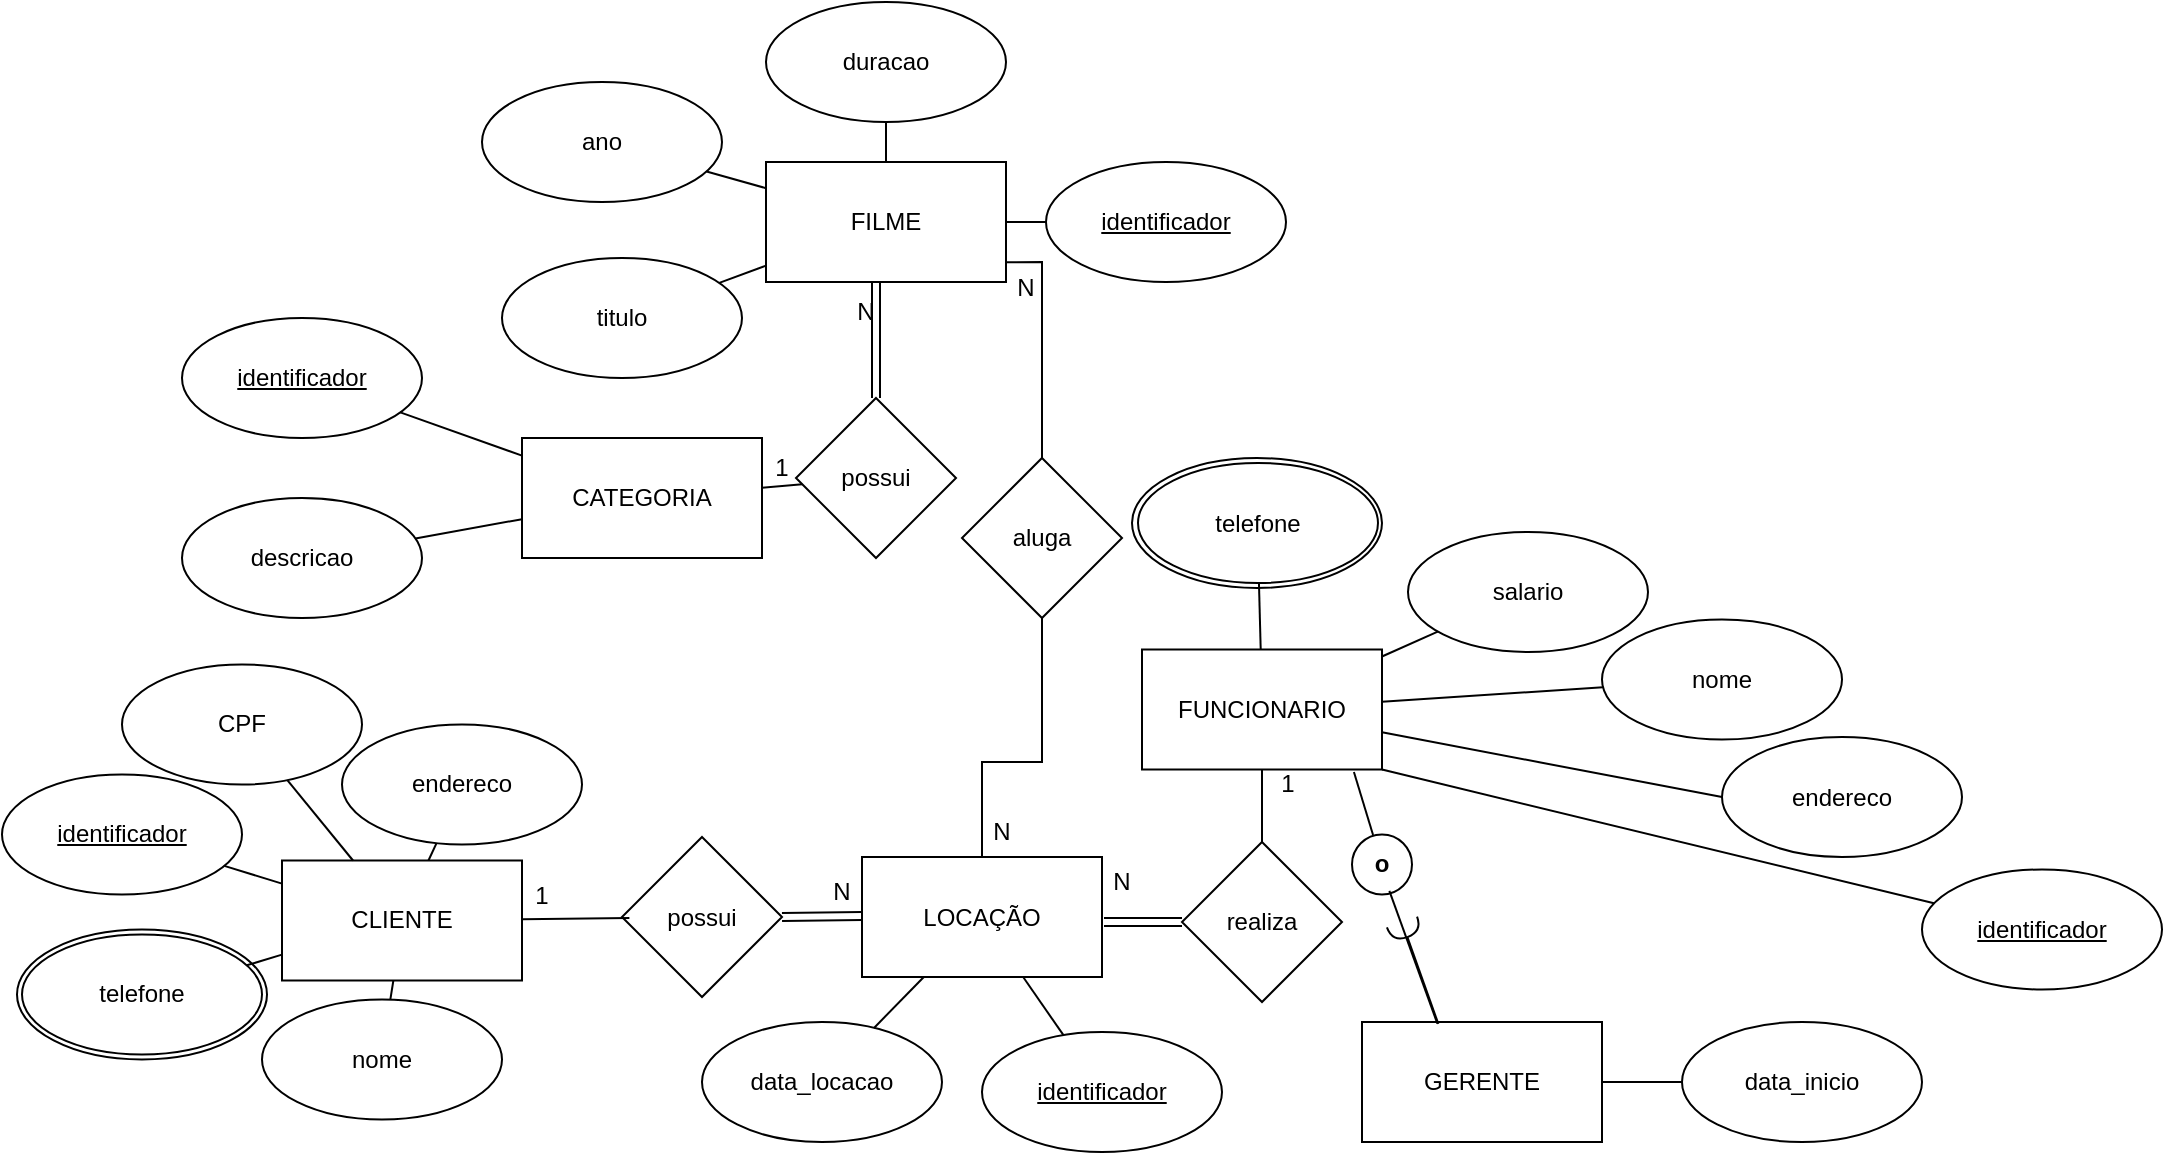 <mxfile version="24.2.2" type="github">
  <diagram name="Página-1" id="e2H7z5z1DHi275R7N4fV">
    <mxGraphModel dx="660" dy="361" grid="1" gridSize="10" guides="1" tooltips="1" connect="1" arrows="1" fold="1" page="1" pageScale="1" pageWidth="827" pageHeight="1169" math="0" shadow="0">
      <root>
        <mxCell id="0" />
        <mxCell id="1" parent="0" />
        <mxCell id="LUpjCwsab1zt48BQV9qQ-1" value="FUNCIONARIO" style="rounded=0;whiteSpace=wrap;html=1;" parent="1" vertex="1">
          <mxGeometry x="570" y="323.75" width="120" height="60" as="geometry" />
        </mxCell>
        <mxCell id="LUpjCwsab1zt48BQV9qQ-2" value="GERENTE" style="rounded=0;whiteSpace=wrap;html=1;" parent="1" vertex="1">
          <mxGeometry x="680" y="510" width="120" height="60" as="geometry" />
        </mxCell>
        <mxCell id="LUpjCwsab1zt48BQV9qQ-3" value="CLIENTE" style="rounded=0;whiteSpace=wrap;html=1;" parent="1" vertex="1">
          <mxGeometry x="140" y="429.25" width="120" height="60" as="geometry" />
        </mxCell>
        <mxCell id="LUpjCwsab1zt48BQV9qQ-4" value="FILME" style="rounded=0;whiteSpace=wrap;html=1;" parent="1" vertex="1">
          <mxGeometry x="382" y="80" width="120" height="60" as="geometry" />
        </mxCell>
        <mxCell id="LUpjCwsab1zt48BQV9qQ-5" value="CATEGORIA" style="rounded=0;whiteSpace=wrap;html=1;" parent="1" vertex="1">
          <mxGeometry x="260" y="218" width="120" height="60" as="geometry" />
        </mxCell>
        <mxCell id="LUpjCwsab1zt48BQV9qQ-6" value="LOCAÇÃO" style="rounded=0;whiteSpace=wrap;html=1;" parent="1" vertex="1">
          <mxGeometry x="430" y="427.5" width="120" height="60" as="geometry" />
        </mxCell>
        <mxCell id="LUpjCwsab1zt48BQV9qQ-7" value="salario" style="ellipse;whiteSpace=wrap;html=1;strokeWidth=1;gradientColor=none;fillStyle=auto;" parent="1" vertex="1">
          <mxGeometry x="703" y="265" width="120" height="60" as="geometry" />
        </mxCell>
        <mxCell id="LUpjCwsab1zt48BQV9qQ-8" value="&lt;u&gt;identificador&lt;/u&gt;" style="ellipse;whiteSpace=wrap;html=1;" parent="1" vertex="1">
          <mxGeometry x="960" y="433.75" width="120" height="60" as="geometry" />
        </mxCell>
        <mxCell id="LUpjCwsab1zt48BQV9qQ-9" value="endereco" style="ellipse;whiteSpace=wrap;html=1;" parent="1" vertex="1">
          <mxGeometry x="860" y="367.5" width="120" height="60" as="geometry" />
        </mxCell>
        <mxCell id="LUpjCwsab1zt48BQV9qQ-10" value="nome" style="ellipse;whiteSpace=wrap;html=1;" parent="1" vertex="1">
          <mxGeometry x="800" y="308.75" width="120" height="60" as="geometry" />
        </mxCell>
        <mxCell id="LUpjCwsab1zt48BQV9qQ-11" value="" style="ellipse;whiteSpace=wrap;html=1;perimeterSpacing=0;" parent="1" vertex="1">
          <mxGeometry x="565" y="228" width="125" height="65" as="geometry" />
        </mxCell>
        <mxCell id="LUpjCwsab1zt48BQV9qQ-12" value="telefone" style="ellipse;whiteSpace=wrap;html=1;perimeterSpacing=0;gradientColor=none;fillStyle=hatch;" parent="1" vertex="1">
          <mxGeometry x="568" y="230.5" width="120" height="60" as="geometry" />
        </mxCell>
        <mxCell id="LUpjCwsab1zt48BQV9qQ-13" value="" style="endArrow=none;html=1;rounded=0;" parent="1" source="LUpjCwsab1zt48BQV9qQ-12" target="LUpjCwsab1zt48BQV9qQ-1" edge="1">
          <mxGeometry width="50" height="50" relative="1" as="geometry">
            <mxPoint x="790" y="378.75" as="sourcePoint" />
            <mxPoint x="710" y="208.75" as="targetPoint" />
          </mxGeometry>
        </mxCell>
        <mxCell id="LUpjCwsab1zt48BQV9qQ-14" value="" style="endArrow=none;html=1;rounded=0;exitX=1;exitY=1;exitDx=0;exitDy=0;" parent="1" source="LUpjCwsab1zt48BQV9qQ-1" target="LUpjCwsab1zt48BQV9qQ-8" edge="1">
          <mxGeometry width="50" height="50" relative="1" as="geometry">
            <mxPoint x="660" y="258.75" as="sourcePoint" />
            <mxPoint x="710" y="208.75" as="targetPoint" />
          </mxGeometry>
        </mxCell>
        <mxCell id="LUpjCwsab1zt48BQV9qQ-15" value="" style="endArrow=none;html=1;rounded=0;" parent="1" source="LUpjCwsab1zt48BQV9qQ-7" target="LUpjCwsab1zt48BQV9qQ-1" edge="1">
          <mxGeometry width="50" height="50" relative="1" as="geometry">
            <mxPoint x="660" y="258.75" as="sourcePoint" />
            <mxPoint x="710" y="208.75" as="targetPoint" />
          </mxGeometry>
        </mxCell>
        <mxCell id="LUpjCwsab1zt48BQV9qQ-16" value="" style="endArrow=none;html=1;rounded=0;entryX=0;entryY=0.5;entryDx=0;entryDy=0;" parent="1" source="LUpjCwsab1zt48BQV9qQ-1" target="LUpjCwsab1zt48BQV9qQ-9" edge="1">
          <mxGeometry width="50" height="50" relative="1" as="geometry">
            <mxPoint x="660" y="258.75" as="sourcePoint" />
            <mxPoint x="710" y="208.75" as="targetPoint" />
          </mxGeometry>
        </mxCell>
        <mxCell id="LUpjCwsab1zt48BQV9qQ-17" value="" style="endArrow=none;html=1;rounded=0;" parent="1" source="LUpjCwsab1zt48BQV9qQ-1" target="LUpjCwsab1zt48BQV9qQ-10" edge="1">
          <mxGeometry width="50" height="50" relative="1" as="geometry">
            <mxPoint x="660" y="258.75" as="sourcePoint" />
            <mxPoint x="710" y="208.75" as="targetPoint" />
          </mxGeometry>
        </mxCell>
        <mxCell id="LUpjCwsab1zt48BQV9qQ-18" value="&lt;b&gt;o&lt;/b&gt;" style="ellipse;whiteSpace=wrap;html=1;aspect=fixed;" parent="1" vertex="1">
          <mxGeometry x="675" y="416.25" width="30" height="30" as="geometry" />
        </mxCell>
        <mxCell id="LUpjCwsab1zt48BQV9qQ-19" value="" style="endArrow=halfCircle;html=1;rounded=0;endFill=0;exitX=0.318;exitY=0.015;exitDx=0;exitDy=0;exitPerimeter=0;" parent="1" source="LUpjCwsab1zt48BQV9qQ-2" edge="1">
          <mxGeometry width="50" height="50" relative="1" as="geometry">
            <mxPoint x="660" y="228.75" as="sourcePoint" />
            <mxPoint x="700" y="460" as="targetPoint" />
          </mxGeometry>
        </mxCell>
        <mxCell id="LUpjCwsab1zt48BQV9qQ-20" value="" style="endArrow=none;html=1;rounded=0;entryX=0.351;entryY=0.009;entryDx=0;entryDy=0;exitX=0.883;exitY=1.021;exitDx=0;exitDy=0;exitPerimeter=0;entryPerimeter=0;" parent="1" source="LUpjCwsab1zt48BQV9qQ-1" target="LUpjCwsab1zt48BQV9qQ-18" edge="1">
          <mxGeometry width="50" height="50" relative="1" as="geometry">
            <mxPoint x="660" y="258.75" as="sourcePoint" />
            <mxPoint x="710" y="208.75" as="targetPoint" />
          </mxGeometry>
        </mxCell>
        <mxCell id="LUpjCwsab1zt48BQV9qQ-22" value="data_inicio" style="ellipse;whiteSpace=wrap;html=1;" parent="1" vertex="1">
          <mxGeometry x="840" y="510" width="120" height="60" as="geometry" />
        </mxCell>
        <mxCell id="LUpjCwsab1zt48BQV9qQ-23" value="" style="endArrow=none;html=1;rounded=0;" parent="1" source="LUpjCwsab1zt48BQV9qQ-22" target="LUpjCwsab1zt48BQV9qQ-2" edge="1">
          <mxGeometry width="50" height="50" relative="1" as="geometry">
            <mxPoint x="660" y="358.75" as="sourcePoint" />
            <mxPoint x="710" y="308.75" as="targetPoint" />
          </mxGeometry>
        </mxCell>
        <mxCell id="LUpjCwsab1zt48BQV9qQ-25" value="&lt;u&gt;identificador&lt;/u&gt;" style="ellipse;whiteSpace=wrap;html=1;" parent="1" vertex="1">
          <mxGeometry x="90" y="158" width="120" height="60" as="geometry" />
        </mxCell>
        <mxCell id="LUpjCwsab1zt48BQV9qQ-26" value="" style="endArrow=none;html=1;rounded=0;" parent="1" source="LUpjCwsab1zt48BQV9qQ-25" target="LUpjCwsab1zt48BQV9qQ-5" edge="1">
          <mxGeometry width="50" height="50" relative="1" as="geometry">
            <mxPoint x="490" y="203" as="sourcePoint" />
            <mxPoint x="540" y="153" as="targetPoint" />
          </mxGeometry>
        </mxCell>
        <mxCell id="LUpjCwsab1zt48BQV9qQ-27" value="descricao" style="ellipse;whiteSpace=wrap;html=1;" parent="1" vertex="1">
          <mxGeometry x="90" y="248" width="120" height="60" as="geometry" />
        </mxCell>
        <mxCell id="LUpjCwsab1zt48BQV9qQ-28" value="" style="endArrow=none;html=1;rounded=0;" parent="1" source="LUpjCwsab1zt48BQV9qQ-27" target="LUpjCwsab1zt48BQV9qQ-5" edge="1">
          <mxGeometry width="50" height="50" relative="1" as="geometry">
            <mxPoint x="490" y="303" as="sourcePoint" />
            <mxPoint x="540" y="253" as="targetPoint" />
          </mxGeometry>
        </mxCell>
        <mxCell id="LUpjCwsab1zt48BQV9qQ-29" value="&lt;u&gt;identificador&lt;/u&gt;" style="ellipse;whiteSpace=wrap;html=1;" parent="1" vertex="1">
          <mxGeometry x="522" y="80" width="120" height="60" as="geometry" />
        </mxCell>
        <mxCell id="LUpjCwsab1zt48BQV9qQ-30" value="titulo" style="ellipse;whiteSpace=wrap;html=1;" parent="1" vertex="1">
          <mxGeometry x="250" y="128" width="120" height="60" as="geometry" />
        </mxCell>
        <mxCell id="LUpjCwsab1zt48BQV9qQ-31" value="ano" style="ellipse;whiteSpace=wrap;html=1;" parent="1" vertex="1">
          <mxGeometry x="240" y="40" width="120" height="60" as="geometry" />
        </mxCell>
        <mxCell id="LUpjCwsab1zt48BQV9qQ-33" value="duracao" style="ellipse;whiteSpace=wrap;html=1;" parent="1" vertex="1">
          <mxGeometry x="382" width="120" height="60" as="geometry" />
        </mxCell>
        <mxCell id="LUpjCwsab1zt48BQV9qQ-35" value="" style="endArrow=none;html=1;rounded=0;" parent="1" source="LUpjCwsab1zt48BQV9qQ-4" target="LUpjCwsab1zt48BQV9qQ-31" edge="1">
          <mxGeometry width="50" height="50" relative="1" as="geometry">
            <mxPoint x="272" y="60" as="sourcePoint" />
            <mxPoint x="322" y="10" as="targetPoint" />
          </mxGeometry>
        </mxCell>
        <mxCell id="LUpjCwsab1zt48BQV9qQ-36" value="" style="endArrow=none;html=1;rounded=0;" parent="1" source="LUpjCwsab1zt48BQV9qQ-30" target="LUpjCwsab1zt48BQV9qQ-4" edge="1">
          <mxGeometry width="50" height="50" relative="1" as="geometry">
            <mxPoint x="272" y="60" as="sourcePoint" />
            <mxPoint x="322" y="10" as="targetPoint" />
          </mxGeometry>
        </mxCell>
        <mxCell id="LUpjCwsab1zt48BQV9qQ-37" value="" style="endArrow=none;html=1;rounded=0;" parent="1" source="LUpjCwsab1zt48BQV9qQ-4" target="LUpjCwsab1zt48BQV9qQ-33" edge="1">
          <mxGeometry width="50" height="50" relative="1" as="geometry">
            <mxPoint x="272" y="60" as="sourcePoint" />
            <mxPoint x="322" y="10" as="targetPoint" />
          </mxGeometry>
        </mxCell>
        <mxCell id="LUpjCwsab1zt48BQV9qQ-38" value="" style="endArrow=none;html=1;rounded=0;" parent="1" source="LUpjCwsab1zt48BQV9qQ-29" target="LUpjCwsab1zt48BQV9qQ-4" edge="1">
          <mxGeometry width="50" height="50" relative="1" as="geometry">
            <mxPoint x="272" y="60" as="sourcePoint" />
            <mxPoint x="322" y="10" as="targetPoint" />
          </mxGeometry>
        </mxCell>
        <mxCell id="LUpjCwsab1zt48BQV9qQ-40" value="" style="ellipse;whiteSpace=wrap;html=1;perimeterSpacing=0;" parent="1" vertex="1">
          <mxGeometry x="7.5" y="463.75" width="125" height="65" as="geometry" />
        </mxCell>
        <mxCell id="LUpjCwsab1zt48BQV9qQ-41" value="telefone" style="ellipse;whiteSpace=wrap;html=1;perimeterSpacing=0;" parent="1" vertex="1">
          <mxGeometry x="10" y="466.25" width="120" height="60" as="geometry" />
        </mxCell>
        <mxCell id="LUpjCwsab1zt48BQV9qQ-42" value="&lt;u&gt;identificador&lt;/u&gt;" style="ellipse;whiteSpace=wrap;html=1;" parent="1" vertex="1">
          <mxGeometry y="386.25" width="120" height="60" as="geometry" />
        </mxCell>
        <mxCell id="LUpjCwsab1zt48BQV9qQ-43" value="nome" style="ellipse;whiteSpace=wrap;html=1;" parent="1" vertex="1">
          <mxGeometry x="130" y="498.75" width="120" height="60" as="geometry" />
        </mxCell>
        <mxCell id="LUpjCwsab1zt48BQV9qQ-44" value="CPF" style="ellipse;whiteSpace=wrap;html=1;" parent="1" vertex="1">
          <mxGeometry x="60" y="331.25" width="120" height="60" as="geometry" />
        </mxCell>
        <mxCell id="LUpjCwsab1zt48BQV9qQ-45" value="endereco" style="ellipse;whiteSpace=wrap;html=1;" parent="1" vertex="1">
          <mxGeometry x="170" y="361.25" width="120" height="60" as="geometry" />
        </mxCell>
        <mxCell id="LUpjCwsab1zt48BQV9qQ-46" value="" style="endArrow=none;html=1;rounded=0;" parent="1" source="LUpjCwsab1zt48BQV9qQ-44" target="LUpjCwsab1zt48BQV9qQ-3" edge="1">
          <mxGeometry width="50" height="50" relative="1" as="geometry">
            <mxPoint x="380" y="409.25" as="sourcePoint" />
            <mxPoint x="430" y="359.25" as="targetPoint" />
          </mxGeometry>
        </mxCell>
        <mxCell id="LUpjCwsab1zt48BQV9qQ-47" value="" style="endArrow=none;html=1;rounded=0;" parent="1" source="LUpjCwsab1zt48BQV9qQ-42" target="LUpjCwsab1zt48BQV9qQ-3" edge="1">
          <mxGeometry width="50" height="50" relative="1" as="geometry">
            <mxPoint x="380" y="409.25" as="sourcePoint" />
            <mxPoint x="430" y="359.25" as="targetPoint" />
          </mxGeometry>
        </mxCell>
        <mxCell id="LUpjCwsab1zt48BQV9qQ-48" value="" style="endArrow=none;html=1;rounded=0;" parent="1" source="LUpjCwsab1zt48BQV9qQ-41" target="LUpjCwsab1zt48BQV9qQ-3" edge="1">
          <mxGeometry width="50" height="50" relative="1" as="geometry">
            <mxPoint x="380" y="409.25" as="sourcePoint" />
            <mxPoint x="430" y="359.25" as="targetPoint" />
          </mxGeometry>
        </mxCell>
        <mxCell id="LUpjCwsab1zt48BQV9qQ-49" value="" style="endArrow=none;html=1;rounded=0;" parent="1" source="LUpjCwsab1zt48BQV9qQ-43" target="LUpjCwsab1zt48BQV9qQ-3" edge="1">
          <mxGeometry width="50" height="50" relative="1" as="geometry">
            <mxPoint x="380" y="409.25" as="sourcePoint" />
            <mxPoint x="430" y="359.25" as="targetPoint" />
          </mxGeometry>
        </mxCell>
        <mxCell id="LUpjCwsab1zt48BQV9qQ-50" value="" style="endArrow=none;html=1;rounded=0;" parent="1" source="LUpjCwsab1zt48BQV9qQ-45" target="LUpjCwsab1zt48BQV9qQ-3" edge="1">
          <mxGeometry width="50" height="50" relative="1" as="geometry">
            <mxPoint x="690" y="549.25" as="sourcePoint" />
            <mxPoint x="740" y="499.25" as="targetPoint" />
          </mxGeometry>
        </mxCell>
        <mxCell id="LUpjCwsab1zt48BQV9qQ-51" value="&lt;u&gt;identificador&lt;/u&gt;" style="ellipse;whiteSpace=wrap;html=1;" parent="1" vertex="1">
          <mxGeometry x="490" y="515" width="120" height="60" as="geometry" />
        </mxCell>
        <mxCell id="LUpjCwsab1zt48BQV9qQ-52" value="data_locacao" style="ellipse;whiteSpace=wrap;html=1;" parent="1" vertex="1">
          <mxGeometry x="350" y="510" width="120" height="60" as="geometry" />
        </mxCell>
        <mxCell id="LUpjCwsab1zt48BQV9qQ-53" value="" style="endArrow=none;html=1;rounded=0;" parent="1" source="LUpjCwsab1zt48BQV9qQ-51" target="LUpjCwsab1zt48BQV9qQ-6" edge="1">
          <mxGeometry width="50" height="50" relative="1" as="geometry">
            <mxPoint x="590" y="317.5" as="sourcePoint" />
            <mxPoint x="640" y="267.5" as="targetPoint" />
          </mxGeometry>
        </mxCell>
        <mxCell id="LUpjCwsab1zt48BQV9qQ-54" value="" style="endArrow=none;html=1;rounded=0;" parent="1" source="LUpjCwsab1zt48BQV9qQ-52" target="LUpjCwsab1zt48BQV9qQ-6" edge="1">
          <mxGeometry width="50" height="50" relative="1" as="geometry">
            <mxPoint x="590" y="317.5" as="sourcePoint" />
            <mxPoint x="640" y="267.5" as="targetPoint" />
          </mxGeometry>
        </mxCell>
        <mxCell id="LUpjCwsab1zt48BQV9qQ-55" value="possui" style="rhombus;whiteSpace=wrap;html=1;" parent="1" vertex="1">
          <mxGeometry x="397" y="198" width="80" height="80" as="geometry" />
        </mxCell>
        <mxCell id="LUpjCwsab1zt48BQV9qQ-56" value="" style="endArrow=none;html=1;rounded=0;entryX=0.5;entryY=0;entryDx=0;entryDy=0;shape=link;exitX=0.75;exitY=0;exitDx=0;exitDy=0;" parent="1" edge="1" target="LUpjCwsab1zt48BQV9qQ-55" source="LUpjCwsab1zt48BQV9qQ-62">
          <mxGeometry width="50" height="50" relative="1" as="geometry">
            <mxPoint x="438" y="80" as="sourcePoint" />
            <mxPoint x="438" y="135" as="targetPoint" />
          </mxGeometry>
        </mxCell>
        <mxCell id="LUpjCwsab1zt48BQV9qQ-57" value="" style="endArrow=none;html=1;rounded=0;" parent="1" source="LUpjCwsab1zt48BQV9qQ-5" target="LUpjCwsab1zt48BQV9qQ-55" edge="1">
          <mxGeometry width="50" height="50" relative="1" as="geometry">
            <mxPoint x="410" y="290" as="sourcePoint" />
            <mxPoint x="460" y="240" as="targetPoint" />
          </mxGeometry>
        </mxCell>
        <mxCell id="LUpjCwsab1zt48BQV9qQ-58" value="realiza" style="rhombus;whiteSpace=wrap;html=1;" parent="1" vertex="1">
          <mxGeometry x="590" y="420" width="80" height="80" as="geometry" />
        </mxCell>
        <mxCell id="LUpjCwsab1zt48BQV9qQ-60" value="" style="endArrow=none;html=1;rounded=0;exitX=0.5;exitY=0;exitDx=0;exitDy=0;" parent="1" source="LUpjCwsab1zt48BQV9qQ-58" target="LUpjCwsab1zt48BQV9qQ-1" edge="1">
          <mxGeometry width="50" height="50" relative="1" as="geometry">
            <mxPoint x="710" y="368.75" as="sourcePoint" />
            <mxPoint x="410" y="248.75" as="targetPoint" />
          </mxGeometry>
        </mxCell>
        <mxCell id="LUpjCwsab1zt48BQV9qQ-61" value="1" style="text;html=1;align=center;verticalAlign=middle;whiteSpace=wrap;rounded=0;" parent="1" vertex="1">
          <mxGeometry x="380" y="218" width="20" height="30" as="geometry" />
        </mxCell>
        <mxCell id="LUpjCwsab1zt48BQV9qQ-62" value="N" style="text;html=1;align=center;verticalAlign=middle;whiteSpace=wrap;rounded=0;" parent="1" vertex="1">
          <mxGeometry x="422" y="140" width="20" height="30" as="geometry" />
        </mxCell>
        <mxCell id="LUpjCwsab1zt48BQV9qQ-65" value="" style="endArrow=none;html=1;rounded=0;strokeWidth=1;entryX=0;entryY=0.5;entryDx=0;entryDy=0;shape=link;" parent="1" edge="1" target="LUpjCwsab1zt48BQV9qQ-58">
          <mxGeometry width="50" height="50" relative="1" as="geometry">
            <mxPoint x="551" y="460" as="sourcePoint" />
            <mxPoint x="634" y="460" as="targetPoint" />
          </mxGeometry>
        </mxCell>
        <mxCell id="LUpjCwsab1zt48BQV9qQ-67" value="N" style="text;html=1;align=center;verticalAlign=middle;whiteSpace=wrap;rounded=0;" parent="1" vertex="1">
          <mxGeometry x="550" y="425" width="20" height="30" as="geometry" />
        </mxCell>
        <mxCell id="LUpjCwsab1zt48BQV9qQ-68" value="1" style="text;html=1;align=center;verticalAlign=middle;whiteSpace=wrap;rounded=0;" parent="1" vertex="1">
          <mxGeometry x="632.5" y="376.25" width="20" height="30" as="geometry" />
        </mxCell>
        <mxCell id="LUpjCwsab1zt48BQV9qQ-69" value="possui" style="rhombus;whiteSpace=wrap;html=1;" parent="1" vertex="1">
          <mxGeometry x="310" y="417.5" width="80" height="80" as="geometry" />
        </mxCell>
        <mxCell id="LUpjCwsab1zt48BQV9qQ-70" value="" style="endArrow=none;html=1;rounded=0;entryX=0.046;entryY=0.506;entryDx=0;entryDy=0;entryPerimeter=0;" parent="1" source="LUpjCwsab1zt48BQV9qQ-3" target="LUpjCwsab1zt48BQV9qQ-69" edge="1">
          <mxGeometry width="50" height="50" relative="1" as="geometry">
            <mxPoint x="260" y="456.75" as="sourcePoint" />
            <mxPoint x="310" y="459" as="targetPoint" />
          </mxGeometry>
        </mxCell>
        <mxCell id="LUpjCwsab1zt48BQV9qQ-71" value="" style="endArrow=none;html=1;rounded=0;exitX=1;exitY=0.5;exitDx=0;exitDy=0;shape=link;" parent="1" edge="1" source="LUpjCwsab1zt48BQV9qQ-69">
          <mxGeometry width="50" height="50" relative="1" as="geometry">
            <mxPoint x="352.494" y="456.006" as="sourcePoint" />
            <mxPoint x="430" y="457" as="targetPoint" />
          </mxGeometry>
        </mxCell>
        <mxCell id="LUpjCwsab1zt48BQV9qQ-73" value="1" style="text;html=1;align=center;verticalAlign=middle;whiteSpace=wrap;rounded=0;" parent="1" vertex="1">
          <mxGeometry x="260" y="431.75" width="20" height="30" as="geometry" />
        </mxCell>
        <mxCell id="LUpjCwsab1zt48BQV9qQ-74" value="N" style="text;html=1;align=center;verticalAlign=middle;whiteSpace=wrap;rounded=0;" parent="1" vertex="1">
          <mxGeometry x="410" y="430" width="20" height="30" as="geometry" />
        </mxCell>
        <mxCell id="LUpjCwsab1zt48BQV9qQ-76" value="aluga" style="rhombus;whiteSpace=wrap;html=1;" parent="1" vertex="1">
          <mxGeometry x="480" y="228" width="80" height="80" as="geometry" />
        </mxCell>
        <mxCell id="LUpjCwsab1zt48BQV9qQ-77" value="" style="endArrow=none;html=1;rounded=0;" parent="1" source="LUpjCwsab1zt48BQV9qQ-76" target="LUpjCwsab1zt48BQV9qQ-6" edge="1">
          <mxGeometry width="50" height="50" relative="1" as="geometry">
            <mxPoint x="400" y="250" as="sourcePoint" />
            <mxPoint x="450" y="200" as="targetPoint" />
            <Array as="points">
              <mxPoint x="520" y="380" />
              <mxPoint x="490" y="380" />
            </Array>
          </mxGeometry>
        </mxCell>
        <mxCell id="LUpjCwsab1zt48BQV9qQ-78" value="" style="endArrow=none;html=1;rounded=0;exitX=0.999;exitY=0.835;exitDx=0;exitDy=0;exitPerimeter=0;" parent="1" source="LUpjCwsab1zt48BQV9qQ-4" target="LUpjCwsab1zt48BQV9qQ-76" edge="1">
          <mxGeometry width="50" height="50" relative="1" as="geometry">
            <mxPoint x="500" y="50" as="sourcePoint" />
            <mxPoint x="450" y="200" as="targetPoint" />
            <Array as="points">
              <mxPoint x="520" y="130" />
            </Array>
          </mxGeometry>
        </mxCell>
        <mxCell id="LUpjCwsab1zt48BQV9qQ-79" value="N" style="text;html=1;align=center;verticalAlign=middle;whiteSpace=wrap;rounded=0;" parent="1" vertex="1">
          <mxGeometry x="490" y="400" width="20" height="30" as="geometry" />
        </mxCell>
        <mxCell id="LUpjCwsab1zt48BQV9qQ-80" value="N" style="text;html=1;align=center;verticalAlign=middle;whiteSpace=wrap;rounded=0;" parent="1" vertex="1">
          <mxGeometry x="502" y="128" width="20" height="30" as="geometry" />
        </mxCell>
        <mxCell id="ezSCSxTO-t4VbU15hoWg-9" value="" style="endArrow=none;html=1;rounded=0;entryX=0.623;entryY=0.94;entryDx=0;entryDy=0;entryPerimeter=0;exitX=0.314;exitY=0.013;exitDx=0;exitDy=0;exitPerimeter=0;" edge="1" parent="1" source="LUpjCwsab1zt48BQV9qQ-2" target="LUpjCwsab1zt48BQV9qQ-18">
          <mxGeometry width="50" height="50" relative="1" as="geometry">
            <mxPoint x="710" y="490" as="sourcePoint" />
            <mxPoint x="670" y="320" as="targetPoint" />
          </mxGeometry>
        </mxCell>
      </root>
    </mxGraphModel>
  </diagram>
</mxfile>
